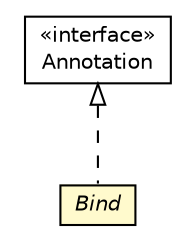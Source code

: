 #!/usr/local/bin/dot
#
# Class diagram 
# Generated by UMLGraph version 5.1 (http://www.umlgraph.org/)
#

digraph G {
	edge [fontname="Helvetica",fontsize=10,labelfontname="Helvetica",labelfontsize=10];
	node [fontname="Helvetica",fontsize=10,shape=plaintext];
	nodesep=0.25;
	ranksep=0.5;
	// org.androidtransfuse.annotations.Bind
	c4764 [label=<<table title="org.androidtransfuse.annotations.Bind" border="0" cellborder="1" cellspacing="0" cellpadding="2" port="p" bgcolor="lemonChiffon" href="./Bind.html">
		<tr><td><table border="0" cellspacing="0" cellpadding="1">
<tr><td align="center" balign="center"><font face="Helvetica-Oblique"> Bind </font></td></tr>
		</table></td></tr>
		</table>>, fontname="Helvetica", fontcolor="black", fontsize=10.0];
	//org.androidtransfuse.annotations.Bind implements java.lang.annotation.Annotation
	c4844:p -> c4764:p [dir=back,arrowtail=empty,style=dashed];
	// java.lang.annotation.Annotation
	c4844 [label=<<table title="java.lang.annotation.Annotation" border="0" cellborder="1" cellspacing="0" cellpadding="2" port="p" href="http://java.sun.com/j2se/1.4.2/docs/api/java/lang/annotation/Annotation.html">
		<tr><td><table border="0" cellspacing="0" cellpadding="1">
<tr><td align="center" balign="center"> &#171;interface&#187; </td></tr>
<tr><td align="center" balign="center"> Annotation </td></tr>
		</table></td></tr>
		</table>>, fontname="Helvetica", fontcolor="black", fontsize=10.0];
}

